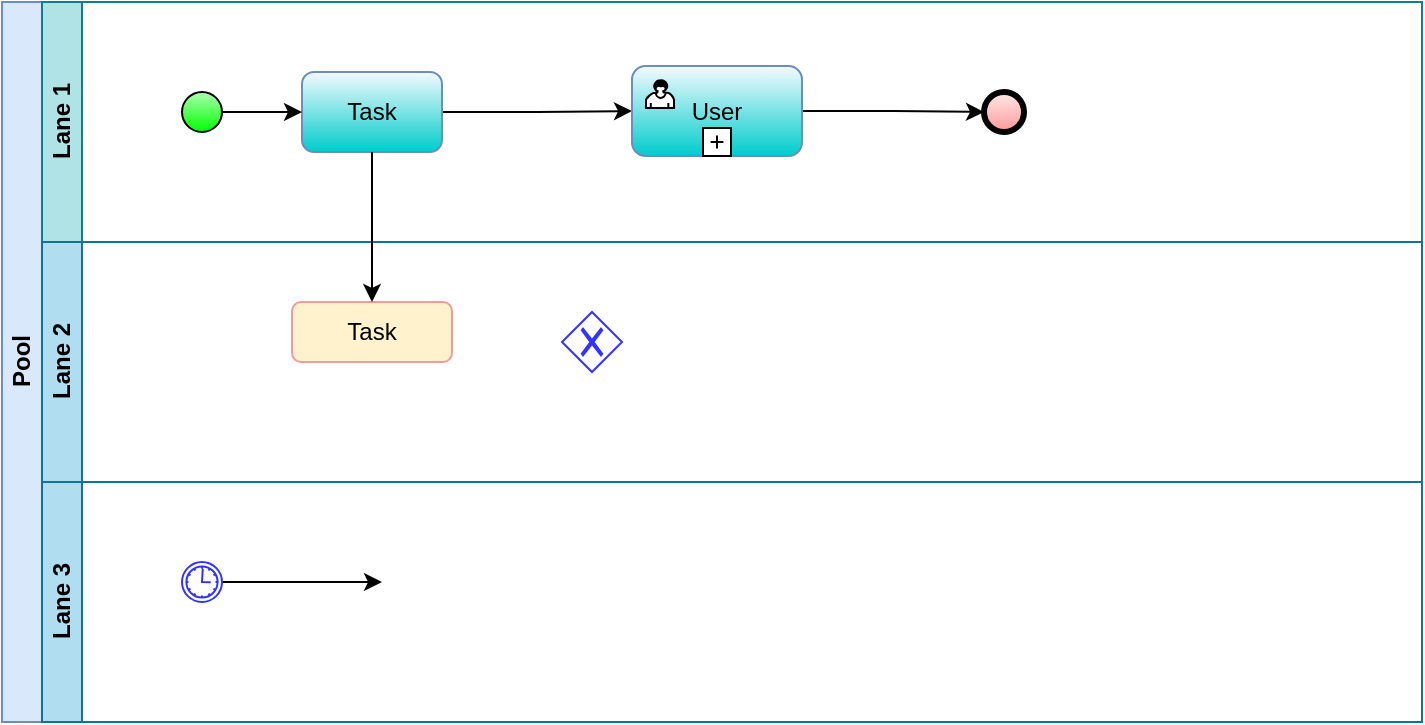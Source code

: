 <mxfile version="12.3.2" type="github" pages="1">
  <diagram id="IIl_K_A8DQng9myRE2v2" name="第 1 页">
    <mxGraphModel dx="1695" dy="1619" grid="1" gridSize="10" guides="1" tooltips="1" connect="1" arrows="1" fold="1" page="1" pageScale="1" pageWidth="827" pageHeight="1169" math="0" shadow="0">
      <root>
        <mxCell id="0"/>
        <mxCell id="1" parent="0"/>
        <mxCell id="rMp8nfnkgMo6waxgORl2-2" value="Pool" style="swimlane;html=1;childLayout=stackLayout;resizeParent=1;resizeParentMax=0;horizontal=0;startSize=20;horizontalStack=0;fillColor=#dae8fc;strokeColor=#6c8ebf;noLabel=0;flipV=0;flipH=0;direction=east;perimeter=trianglePerimeter;recursiveResize=1;container=0;autosize=1;" parent="1" vertex="1">
          <mxGeometry x="-10" y="-40" width="710" height="360" as="geometry"/>
        </mxCell>
        <mxCell id="rMp8nfnkgMo6waxgORl2-3" value="Lane 1" style="swimlane;html=1;startSize=20;horizontal=0;fillColor=#b0e3e6;strokeColor=#0e8088;swimlaneLine=1;perimeter=backbonePerimeter;" parent="rMp8nfnkgMo6waxgORl2-2" vertex="1">
          <mxGeometry x="20" width="690" height="120" as="geometry"/>
        </mxCell>
        <mxCell id="WIdHXB8tGmekdrx2OMi0-5" style="edgeStyle=orthogonalEdgeStyle;rounded=0;orthogonalLoop=1;jettySize=auto;html=1;entryX=0;entryY=0.5;entryDx=0;entryDy=0;" edge="1" parent="rMp8nfnkgMo6waxgORl2-3" source="rMp8nfnkgMo6waxgORl2-6" target="rMp8nfnkgMo6waxgORl2-9">
          <mxGeometry relative="1" as="geometry"/>
        </mxCell>
        <mxCell id="rMp8nfnkgMo6waxgORl2-6" value="Task" style="shape=ext;rounded=1;html=1;whiteSpace=wrap;fillColor=#00CCCC;strokeColor=#6c8ebf;gradientColor=#F5FAFF;gradientDirection=north;glass=0;comic=0;shadow=0;" parent="rMp8nfnkgMo6waxgORl2-3" vertex="1">
          <mxGeometry x="130" y="35" width="70" height="40" as="geometry"/>
        </mxCell>
        <mxCell id="WIdHXB8tGmekdrx2OMi0-6" style="edgeStyle=orthogonalEdgeStyle;rounded=0;orthogonalLoop=1;jettySize=auto;html=1;entryX=0;entryY=0.5;entryDx=0;entryDy=0;" edge="1" parent="rMp8nfnkgMo6waxgORl2-3" source="rMp8nfnkgMo6waxgORl2-9" target="WIdHXB8tGmekdrx2OMi0-2">
          <mxGeometry relative="1" as="geometry"/>
        </mxCell>
        <mxCell id="rMp8nfnkgMo6waxgORl2-9" value="User" style="html=1;whiteSpace=wrap;rounded=1;strokeColor=#6c8ebf;fillColor=#00CCCC;autosize=0;treeFolding=0;treeMoving=0;absoluteArcSize=0;shadow=0;gradientColor=#F5FAFF;gradientDirection=north;glass=0;" parent="rMp8nfnkgMo6waxgORl2-3" vertex="1">
          <mxGeometry x="295" y="32" width="85" height="45" as="geometry"/>
        </mxCell>
        <mxCell id="rMp8nfnkgMo6waxgORl2-10" value="" style="html=1;shape=mxgraph.bpmn.user_task;outlineConnect=0;" parent="rMp8nfnkgMo6waxgORl2-9" vertex="1">
          <mxGeometry width="14" height="14" relative="1" as="geometry">
            <mxPoint x="7" y="7" as="offset"/>
          </mxGeometry>
        </mxCell>
        <mxCell id="rMp8nfnkgMo6waxgORl2-11" value="" style="html=1;shape=plus;outlineConnect=0;" parent="rMp8nfnkgMo6waxgORl2-9" vertex="1">
          <mxGeometry x="0.5" y="1" width="14" height="14" relative="1" as="geometry">
            <mxPoint x="-7" y="-14" as="offset"/>
          </mxGeometry>
        </mxCell>
        <mxCell id="WIdHXB8tGmekdrx2OMi0-4" style="edgeStyle=orthogonalEdgeStyle;rounded=0;orthogonalLoop=1;jettySize=auto;html=1;" edge="1" parent="rMp8nfnkgMo6waxgORl2-3" source="WIdHXB8tGmekdrx2OMi0-1" target="rMp8nfnkgMo6waxgORl2-6">
          <mxGeometry relative="1" as="geometry"/>
        </mxCell>
        <mxCell id="WIdHXB8tGmekdrx2OMi0-1" value="" style="shape=mxgraph.bpmn.shape;html=1;verticalLabelPosition=bottom;labelBackgroundColor=#ffffff;verticalAlign=top;align=center;perimeter=ellipsePerimeter;outlineConnect=0;outline=standard;symbol=general;fillColor=#00FF00;gradientColor=#ADFFB0;gradientDirection=north;" vertex="1" parent="rMp8nfnkgMo6waxgORl2-3">
          <mxGeometry x="70" y="45" width="20" height="20" as="geometry"/>
        </mxCell>
        <mxCell id="WIdHXB8tGmekdrx2OMi0-2" value="" style="shape=mxgraph.bpmn.shape;html=1;verticalLabelPosition=bottom;labelBackgroundColor=#ffffff;verticalAlign=top;align=center;perimeter=ellipsePerimeter;outlineConnect=0;outline=end;symbol=general;fillColor=#FF9999;gradientColor=#FFE9E6;gradientDirection=north;" vertex="1" parent="rMp8nfnkgMo6waxgORl2-3">
          <mxGeometry x="471" y="45" width="20" height="20" as="geometry"/>
        </mxCell>
        <mxCell id="rMp8nfnkgMo6waxgORl2-4" value="Lane 2" style="swimlane;html=1;startSize=20;horizontal=0;fillColor=#b1ddf0;strokeColor=#10739e;" parent="rMp8nfnkgMo6waxgORl2-2" vertex="1">
          <mxGeometry x="20" y="120" width="690" height="120" as="geometry"/>
        </mxCell>
        <mxCell id="rMp8nfnkgMo6waxgORl2-7" value="Task" style="shape=ext;rounded=1;html=1;whiteSpace=wrap;fillColor=#fff2cc;strokeColor=#F19C99;" parent="rMp8nfnkgMo6waxgORl2-4" vertex="1">
          <mxGeometry x="125" y="30" width="80" height="30" as="geometry"/>
        </mxCell>
        <mxCell id="rMp8nfnkgMo6waxgORl2-15" value="" style="shape=mxgraph.bpmn.shape;html=1;verticalLabelPosition=bottom;labelBackgroundColor=#ffffff;verticalAlign=top;align=center;perimeter=rhombusPerimeter;background=gateway;outlineConnect=0;outline=none;symbol=exclusiveGw;strokeColor=#3333FF;fillColor=none;" parent="rMp8nfnkgMo6waxgORl2-4" vertex="1">
          <mxGeometry x="260" y="35" width="30" height="30" as="geometry"/>
        </mxCell>
        <mxCell id="rMp8nfnkgMo6waxgORl2-5" value="Lane 3" style="swimlane;html=1;startSize=20;horizontal=0;fillColor=#b1ddf0;strokeColor=#10739e;" parent="rMp8nfnkgMo6waxgORl2-2" vertex="1">
          <mxGeometry x="20" y="240" width="690" height="120" as="geometry"/>
        </mxCell>
        <mxCell id="WIdHXB8tGmekdrx2OMi0-8" value="" style="edgeStyle=orthogonalEdgeStyle;rounded=0;orthogonalLoop=1;jettySize=auto;html=1;" edge="1" parent="rMp8nfnkgMo6waxgORl2-5" source="rMp8nfnkgMo6waxgORl2-13">
          <mxGeometry relative="1" as="geometry">
            <mxPoint x="170" y="50" as="targetPoint"/>
          </mxGeometry>
        </mxCell>
        <mxCell id="rMp8nfnkgMo6waxgORl2-13" value="" style="shape=mxgraph.bpmn.shape;html=1;verticalLabelPosition=bottom;labelBackgroundColor=#ffffff;verticalAlign=top;align=center;perimeter=ellipsePerimeter;outlineConnect=0;outline=standard;symbol=timer;strokeColor=#3333FF;fillColor=none;" parent="rMp8nfnkgMo6waxgORl2-5" vertex="1">
          <mxGeometry x="70" y="40" width="20" height="20" as="geometry"/>
        </mxCell>
        <mxCell id="rMp8nfnkgMo6waxgORl2-8" style="edgeStyle=orthogonalEdgeStyle;rounded=0;orthogonalLoop=1;jettySize=auto;html=1;exitX=0.5;exitY=1;exitDx=0;exitDy=0;entryX=0.5;entryY=0;entryDx=0;entryDy=0;" parent="rMp8nfnkgMo6waxgORl2-2" source="rMp8nfnkgMo6waxgORl2-6" target="rMp8nfnkgMo6waxgORl2-7" edge="1">
          <mxGeometry relative="1" as="geometry"/>
        </mxCell>
      </root>
    </mxGraphModel>
  </diagram>
</mxfile>
